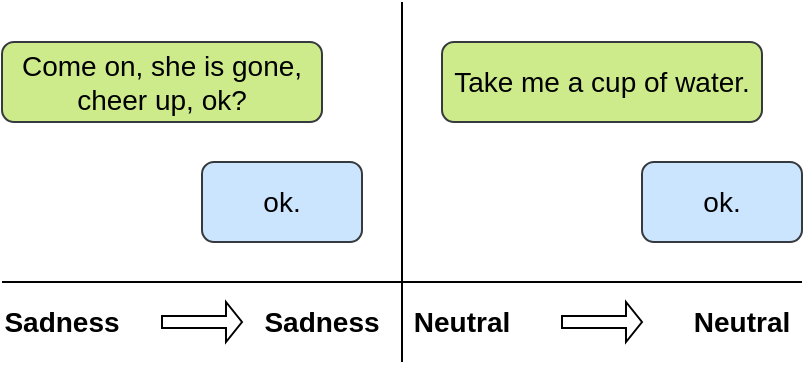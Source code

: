 <mxfile version="15.3.2" type="github">
  <diagram id="GUARsNJA_cFelt5hUoZr" name="Page-1">
    <mxGraphModel dx="2066" dy="1072" grid="1" gridSize="10" guides="1" tooltips="1" connect="1" arrows="1" fold="1" page="1" pageScale="1" pageWidth="827" pageHeight="1169" math="0" shadow="0">
      <root>
        <mxCell id="0" />
        <mxCell id="1" parent="0" />
        <mxCell id="5cnYhcWNnVgeZXv-qOHH-1" value="&lt;font style=&quot;font-size: 14px&quot;&gt;Come on, she is gone, cheer up, ok?&lt;/font&gt;" style="rounded=1;whiteSpace=wrap;html=1;fillColor=#cdeb8b;strokeColor=#36393d;" vertex="1" parent="1">
          <mxGeometry x="80" y="360" width="160" height="40" as="geometry" />
        </mxCell>
        <mxCell id="5cnYhcWNnVgeZXv-qOHH-2" value="&lt;font style=&quot;font-size: 14px&quot;&gt;ok.&lt;/font&gt;" style="rounded=1;whiteSpace=wrap;html=1;fillColor=#cce5ff;strokeColor=#36393d;" vertex="1" parent="1">
          <mxGeometry x="180" y="420" width="80" height="40" as="geometry" />
        </mxCell>
        <mxCell id="5cnYhcWNnVgeZXv-qOHH-3" value="&lt;font style=&quot;font-size: 14px&quot;&gt;Take me a cup of water.&lt;/font&gt;" style="rounded=1;whiteSpace=wrap;html=1;fillColor=#cdeb8b;strokeColor=#36393d;" vertex="1" parent="1">
          <mxGeometry x="300" y="360" width="160" height="40" as="geometry" />
        </mxCell>
        <mxCell id="5cnYhcWNnVgeZXv-qOHH-4" value="&lt;font style=&quot;font-size: 14px&quot;&gt;ok.&lt;/font&gt;" style="rounded=1;whiteSpace=wrap;html=1;fillColor=#cce5ff;strokeColor=#36393d;" vertex="1" parent="1">
          <mxGeometry x="400" y="420" width="80" height="40" as="geometry" />
        </mxCell>
        <mxCell id="5cnYhcWNnVgeZXv-qOHH-5" value="" style="endArrow=none;html=1;" edge="1" parent="1">
          <mxGeometry width="50" height="50" relative="1" as="geometry">
            <mxPoint x="280" y="520" as="sourcePoint" />
            <mxPoint x="280" y="340" as="targetPoint" />
          </mxGeometry>
        </mxCell>
        <mxCell id="5cnYhcWNnVgeZXv-qOHH-6" value="" style="endArrow=none;html=1;" edge="1" parent="1">
          <mxGeometry width="50" height="50" relative="1" as="geometry">
            <mxPoint x="80" y="480" as="sourcePoint" />
            <mxPoint x="480" y="480" as="targetPoint" />
          </mxGeometry>
        </mxCell>
        <mxCell id="5cnYhcWNnVgeZXv-qOHH-7" value="&lt;font style=&quot;font-size: 14px&quot;&gt;&lt;b&gt;Sadness&lt;/b&gt;&lt;/font&gt;" style="text;html=1;strokeColor=none;fillColor=none;align=center;verticalAlign=middle;whiteSpace=wrap;rounded=0;" vertex="1" parent="1">
          <mxGeometry x="90" y="490" width="40" height="20" as="geometry" />
        </mxCell>
        <mxCell id="5cnYhcWNnVgeZXv-qOHH-9" value="&lt;font style=&quot;font-size: 14px&quot;&gt;&lt;b&gt;Sadness&lt;/b&gt;&lt;/font&gt;" style="text;html=1;strokeColor=none;fillColor=none;align=center;verticalAlign=middle;whiteSpace=wrap;rounded=0;" vertex="1" parent="1">
          <mxGeometry x="220" y="490" width="40" height="20" as="geometry" />
        </mxCell>
        <mxCell id="5cnYhcWNnVgeZXv-qOHH-10" value="&lt;font style=&quot;font-size: 14px&quot;&gt;&lt;b&gt;Neutral&lt;/b&gt;&lt;/font&gt;" style="text;html=1;strokeColor=none;fillColor=none;align=center;verticalAlign=middle;whiteSpace=wrap;rounded=0;" vertex="1" parent="1">
          <mxGeometry x="290" y="490" width="40" height="20" as="geometry" />
        </mxCell>
        <mxCell id="5cnYhcWNnVgeZXv-qOHH-12" value="&lt;font style=&quot;font-size: 14px&quot;&gt;&lt;b&gt;Neutral&lt;/b&gt;&lt;/font&gt;" style="text;html=1;strokeColor=none;fillColor=none;align=center;verticalAlign=middle;whiteSpace=wrap;rounded=0;" vertex="1" parent="1">
          <mxGeometry x="430" y="490" width="40" height="20" as="geometry" />
        </mxCell>
        <mxCell id="5cnYhcWNnVgeZXv-qOHH-14" value="" style="shape=singleArrow;whiteSpace=wrap;html=1;" vertex="1" parent="1">
          <mxGeometry x="360" y="490" width="40" height="20" as="geometry" />
        </mxCell>
        <mxCell id="5cnYhcWNnVgeZXv-qOHH-16" value="" style="shape=singleArrow;whiteSpace=wrap;html=1;" vertex="1" parent="1">
          <mxGeometry x="160" y="490" width="40" height="20" as="geometry" />
        </mxCell>
      </root>
    </mxGraphModel>
  </diagram>
</mxfile>
